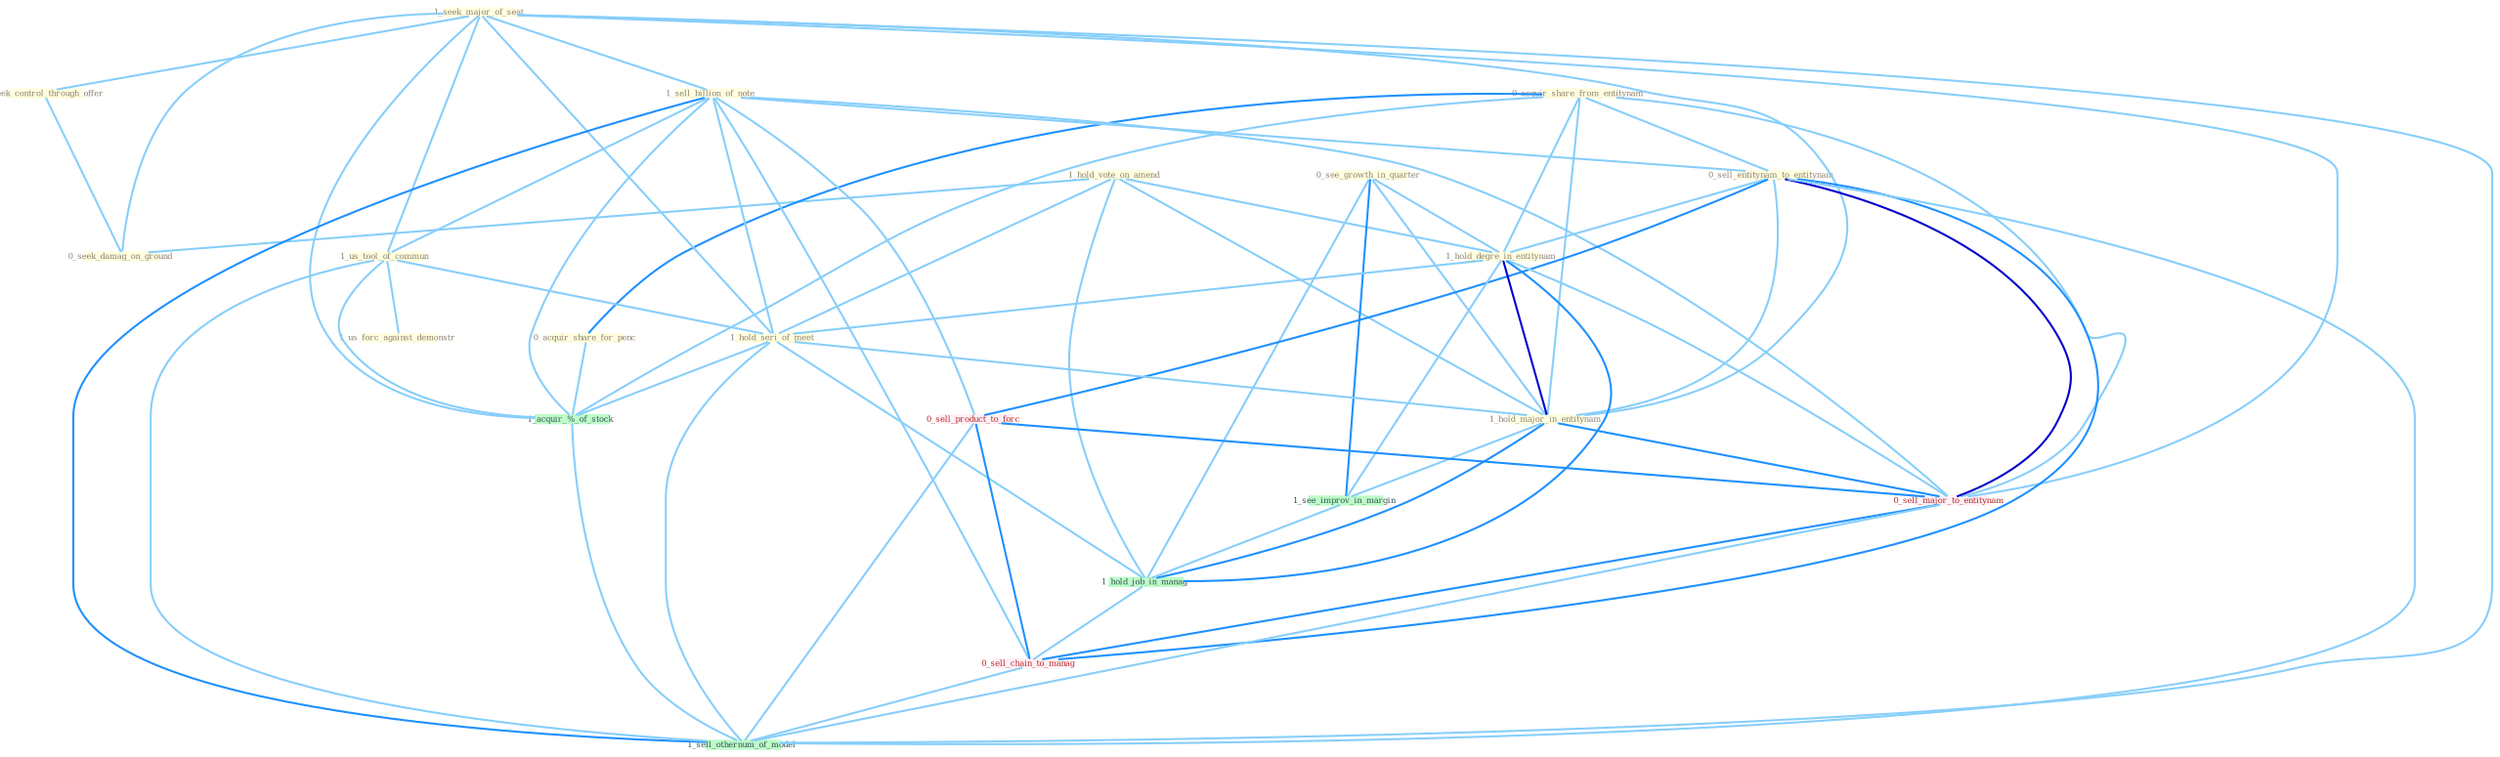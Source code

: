 Graph G{ 
    node
    [shape=polygon,style=filled,width=.5,height=.06,color="#BDFCC9",fixedsize=true,fontsize=4,
    fontcolor="#2f4f4f"];
    {node
    [color="#ffffe0", fontcolor="#8b7d6b"] "1_hold_vote_on_amend " "0_acquir_share_from_entitynam " "0_see_growth_in_quarter " "1_seek_major_of_seat " "0_seek_control_through_offer " "0_seek_damag_on_ground " "1_sell_billion_of_note " "1_us_tool_of_commun " "1_us_forc_against_demonstr " "0_sell_entitynam_to_entitynam " "0_acquir_share_for_penc " "1_hold_degre_in_entitynam " "1_hold_seri_of_meet " "1_hold_major_in_entitynam "}
{node [color="#fff0f5", fontcolor="#b22222"] "0_sell_product_to_forc " "0_sell_major_to_entitynam " "0_sell_chain_to_manag "}
edge [color="#B0E2FF"];

	"1_hold_vote_on_amend " -- "0_seek_damag_on_ground " [w="1", color="#87cefa" ];
	"1_hold_vote_on_amend " -- "1_hold_degre_in_entitynam " [w="1", color="#87cefa" ];
	"1_hold_vote_on_amend " -- "1_hold_seri_of_meet " [w="1", color="#87cefa" ];
	"1_hold_vote_on_amend " -- "1_hold_major_in_entitynam " [w="1", color="#87cefa" ];
	"1_hold_vote_on_amend " -- "1_hold_job_in_manag " [w="1", color="#87cefa" ];
	"0_acquir_share_from_entitynam " -- "0_sell_entitynam_to_entitynam " [w="1", color="#87cefa" ];
	"0_acquir_share_from_entitynam " -- "0_acquir_share_for_penc " [w="2", color="#1e90ff" , len=0.8];
	"0_acquir_share_from_entitynam " -- "1_hold_degre_in_entitynam " [w="1", color="#87cefa" ];
	"0_acquir_share_from_entitynam " -- "1_hold_major_in_entitynam " [w="1", color="#87cefa" ];
	"0_acquir_share_from_entitynam " -- "1_acquir_%_of_stock " [w="1", color="#87cefa" ];
	"0_acquir_share_from_entitynam " -- "0_sell_major_to_entitynam " [w="1", color="#87cefa" ];
	"0_see_growth_in_quarter " -- "1_hold_degre_in_entitynam " [w="1", color="#87cefa" ];
	"0_see_growth_in_quarter " -- "1_hold_major_in_entitynam " [w="1", color="#87cefa" ];
	"0_see_growth_in_quarter " -- "1_see_improv_in_margin " [w="2", color="#1e90ff" , len=0.8];
	"0_see_growth_in_quarter " -- "1_hold_job_in_manag " [w="1", color="#87cefa" ];
	"1_seek_major_of_seat " -- "0_seek_control_through_offer " [w="1", color="#87cefa" ];
	"1_seek_major_of_seat " -- "0_seek_damag_on_ground " [w="1", color="#87cefa" ];
	"1_seek_major_of_seat " -- "1_sell_billion_of_note " [w="1", color="#87cefa" ];
	"1_seek_major_of_seat " -- "1_us_tool_of_commun " [w="1", color="#87cefa" ];
	"1_seek_major_of_seat " -- "1_hold_seri_of_meet " [w="1", color="#87cefa" ];
	"1_seek_major_of_seat " -- "1_hold_major_in_entitynam " [w="1", color="#87cefa" ];
	"1_seek_major_of_seat " -- "1_acquir_%_of_stock " [w="1", color="#87cefa" ];
	"1_seek_major_of_seat " -- "0_sell_major_to_entitynam " [w="1", color="#87cefa" ];
	"1_seek_major_of_seat " -- "1_sell_othernum_of_model " [w="1", color="#87cefa" ];
	"0_seek_control_through_offer " -- "0_seek_damag_on_ground " [w="1", color="#87cefa" ];
	"1_sell_billion_of_note " -- "1_us_tool_of_commun " [w="1", color="#87cefa" ];
	"1_sell_billion_of_note " -- "0_sell_entitynam_to_entitynam " [w="1", color="#87cefa" ];
	"1_sell_billion_of_note " -- "1_hold_seri_of_meet " [w="1", color="#87cefa" ];
	"1_sell_billion_of_note " -- "1_acquir_%_of_stock " [w="1", color="#87cefa" ];
	"1_sell_billion_of_note " -- "0_sell_product_to_forc " [w="1", color="#87cefa" ];
	"1_sell_billion_of_note " -- "0_sell_major_to_entitynam " [w="1", color="#87cefa" ];
	"1_sell_billion_of_note " -- "0_sell_chain_to_manag " [w="1", color="#87cefa" ];
	"1_sell_billion_of_note " -- "1_sell_othernum_of_model " [w="2", color="#1e90ff" , len=0.8];
	"1_us_tool_of_commun " -- "1_us_forc_against_demonstr " [w="1", color="#87cefa" ];
	"1_us_tool_of_commun " -- "1_hold_seri_of_meet " [w="1", color="#87cefa" ];
	"1_us_tool_of_commun " -- "1_acquir_%_of_stock " [w="1", color="#87cefa" ];
	"1_us_tool_of_commun " -- "1_sell_othernum_of_model " [w="1", color="#87cefa" ];
	"0_sell_entitynam_to_entitynam " -- "1_hold_degre_in_entitynam " [w="1", color="#87cefa" ];
	"0_sell_entitynam_to_entitynam " -- "1_hold_major_in_entitynam " [w="1", color="#87cefa" ];
	"0_sell_entitynam_to_entitynam " -- "0_sell_product_to_forc " [w="2", color="#1e90ff" , len=0.8];
	"0_sell_entitynam_to_entitynam " -- "0_sell_major_to_entitynam " [w="3", color="#0000cd" , len=0.6];
	"0_sell_entitynam_to_entitynam " -- "0_sell_chain_to_manag " [w="2", color="#1e90ff" , len=0.8];
	"0_sell_entitynam_to_entitynam " -- "1_sell_othernum_of_model " [w="1", color="#87cefa" ];
	"0_acquir_share_for_penc " -- "1_acquir_%_of_stock " [w="1", color="#87cefa" ];
	"1_hold_degre_in_entitynam " -- "1_hold_seri_of_meet " [w="1", color="#87cefa" ];
	"1_hold_degre_in_entitynam " -- "1_hold_major_in_entitynam " [w="3", color="#0000cd" , len=0.6];
	"1_hold_degre_in_entitynam " -- "1_see_improv_in_margin " [w="1", color="#87cefa" ];
	"1_hold_degre_in_entitynam " -- "1_hold_job_in_manag " [w="2", color="#1e90ff" , len=0.8];
	"1_hold_degre_in_entitynam " -- "0_sell_major_to_entitynam " [w="1", color="#87cefa" ];
	"1_hold_seri_of_meet " -- "1_hold_major_in_entitynam " [w="1", color="#87cefa" ];
	"1_hold_seri_of_meet " -- "1_acquir_%_of_stock " [w="1", color="#87cefa" ];
	"1_hold_seri_of_meet " -- "1_hold_job_in_manag " [w="1", color="#87cefa" ];
	"1_hold_seri_of_meet " -- "1_sell_othernum_of_model " [w="1", color="#87cefa" ];
	"1_hold_major_in_entitynam " -- "1_see_improv_in_margin " [w="1", color="#87cefa" ];
	"1_hold_major_in_entitynam " -- "1_hold_job_in_manag " [w="2", color="#1e90ff" , len=0.8];
	"1_hold_major_in_entitynam " -- "0_sell_major_to_entitynam " [w="2", color="#1e90ff" , len=0.8];
	"1_see_improv_in_margin " -- "1_hold_job_in_manag " [w="1", color="#87cefa" ];
	"1_acquir_%_of_stock " -- "1_sell_othernum_of_model " [w="1", color="#87cefa" ];
	"1_hold_job_in_manag " -- "0_sell_chain_to_manag " [w="1", color="#87cefa" ];
	"0_sell_product_to_forc " -- "0_sell_major_to_entitynam " [w="2", color="#1e90ff" , len=0.8];
	"0_sell_product_to_forc " -- "0_sell_chain_to_manag " [w="2", color="#1e90ff" , len=0.8];
	"0_sell_product_to_forc " -- "1_sell_othernum_of_model " [w="1", color="#87cefa" ];
	"0_sell_major_to_entitynam " -- "0_sell_chain_to_manag " [w="2", color="#1e90ff" , len=0.8];
	"0_sell_major_to_entitynam " -- "1_sell_othernum_of_model " [w="1", color="#87cefa" ];
	"0_sell_chain_to_manag " -- "1_sell_othernum_of_model " [w="1", color="#87cefa" ];
}